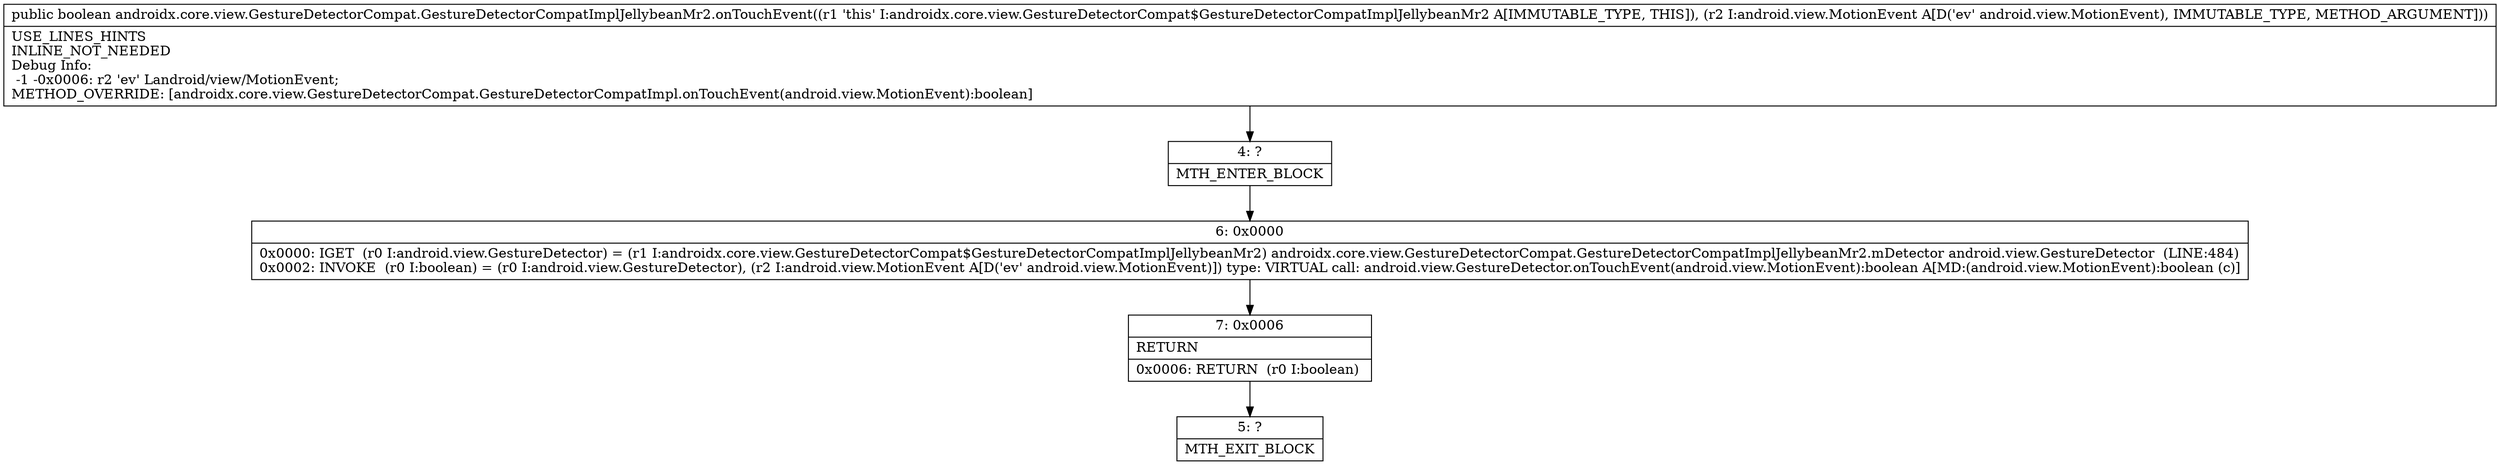 digraph "CFG forandroidx.core.view.GestureDetectorCompat.GestureDetectorCompatImplJellybeanMr2.onTouchEvent(Landroid\/view\/MotionEvent;)Z" {
Node_4 [shape=record,label="{4\:\ ?|MTH_ENTER_BLOCK\l}"];
Node_6 [shape=record,label="{6\:\ 0x0000|0x0000: IGET  (r0 I:android.view.GestureDetector) = (r1 I:androidx.core.view.GestureDetectorCompat$GestureDetectorCompatImplJellybeanMr2) androidx.core.view.GestureDetectorCompat.GestureDetectorCompatImplJellybeanMr2.mDetector android.view.GestureDetector  (LINE:484)\l0x0002: INVOKE  (r0 I:boolean) = (r0 I:android.view.GestureDetector), (r2 I:android.view.MotionEvent A[D('ev' android.view.MotionEvent)]) type: VIRTUAL call: android.view.GestureDetector.onTouchEvent(android.view.MotionEvent):boolean A[MD:(android.view.MotionEvent):boolean (c)]\l}"];
Node_7 [shape=record,label="{7\:\ 0x0006|RETURN\l|0x0006: RETURN  (r0 I:boolean) \l}"];
Node_5 [shape=record,label="{5\:\ ?|MTH_EXIT_BLOCK\l}"];
MethodNode[shape=record,label="{public boolean androidx.core.view.GestureDetectorCompat.GestureDetectorCompatImplJellybeanMr2.onTouchEvent((r1 'this' I:androidx.core.view.GestureDetectorCompat$GestureDetectorCompatImplJellybeanMr2 A[IMMUTABLE_TYPE, THIS]), (r2 I:android.view.MotionEvent A[D('ev' android.view.MotionEvent), IMMUTABLE_TYPE, METHOD_ARGUMENT]))  | USE_LINES_HINTS\lINLINE_NOT_NEEDED\lDebug Info:\l  \-1 \-0x0006: r2 'ev' Landroid\/view\/MotionEvent;\lMETHOD_OVERRIDE: [androidx.core.view.GestureDetectorCompat.GestureDetectorCompatImpl.onTouchEvent(android.view.MotionEvent):boolean]\l}"];
MethodNode -> Node_4;Node_4 -> Node_6;
Node_6 -> Node_7;
Node_7 -> Node_5;
}

